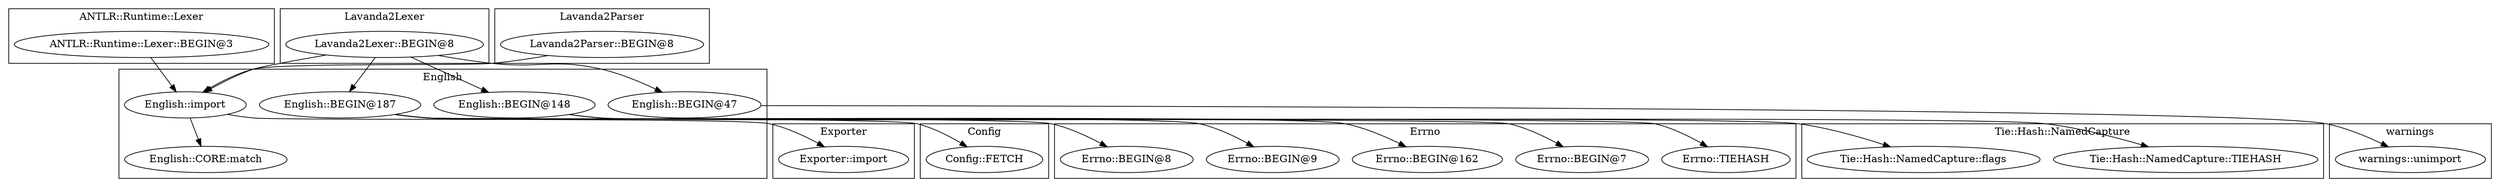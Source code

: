 digraph {
graph [overlap=false]
subgraph cluster_Config {
	label="Config";
	"Config::FETCH";
}
subgraph cluster_Errno {
	label="Errno";
	"Errno::BEGIN@162";
	"Errno::BEGIN@9";
	"Errno::BEGIN@8";
	"Errno::TIEHASH";
	"Errno::BEGIN@7";
}
subgraph cluster_warnings {
	label="warnings";
	"warnings::unimport";
}
subgraph cluster_English {
	label="English";
	"English::import";
	"English::BEGIN@187";
	"English::CORE:match";
	"English::BEGIN@148";
	"English::BEGIN@47";
}
subgraph cluster_ANTLR_Runtime_Lexer {
	label="ANTLR::Runtime::Lexer";
	"ANTLR::Runtime::Lexer::BEGIN@3";
}
subgraph cluster_Exporter {
	label="Exporter";
	"Exporter::import";
}
subgraph cluster_Lavanda2Lexer {
	label="Lavanda2Lexer";
	"Lavanda2Lexer::BEGIN@8";
}
subgraph cluster_Tie_Hash_NamedCapture {
	label="Tie::Hash::NamedCapture";
	"Tie::Hash::NamedCapture::TIEHASH";
	"Tie::Hash::NamedCapture::flags";
}
subgraph cluster_Lavanda2Parser {
	label="Lavanda2Parser";
	"Lavanda2Parser::BEGIN@8";
}
"English::BEGIN@187" -> "Errno::BEGIN@8";
"English::import" -> "Exporter::import";
"English::BEGIN@187" -> "Errno::BEGIN@7";
"English::BEGIN@187" -> "Errno::BEGIN@162";
"Lavanda2Lexer::BEGIN@8" -> "English::BEGIN@148";
"English::BEGIN@187" -> "Config::FETCH";
"English::import" -> "English::CORE:match";
"Lavanda2Lexer::BEGIN@8" -> "English::BEGIN@187";
"English::BEGIN@148" -> "Tie::Hash::NamedCapture::flags";
"English::BEGIN@47" -> "warnings::unimport";
"Lavanda2Lexer::BEGIN@8" -> "English::BEGIN@47";
"English::BEGIN@148" -> "Tie::Hash::NamedCapture::TIEHASH";
"English::BEGIN@187" -> "Errno::BEGIN@9";
"English::BEGIN@187" -> "Errno::TIEHASH";
"Lavanda2Lexer::BEGIN@8" -> "English::import";
"Lavanda2Parser::BEGIN@8" -> "English::import";
"ANTLR::Runtime::Lexer::BEGIN@3" -> "English::import";
}
